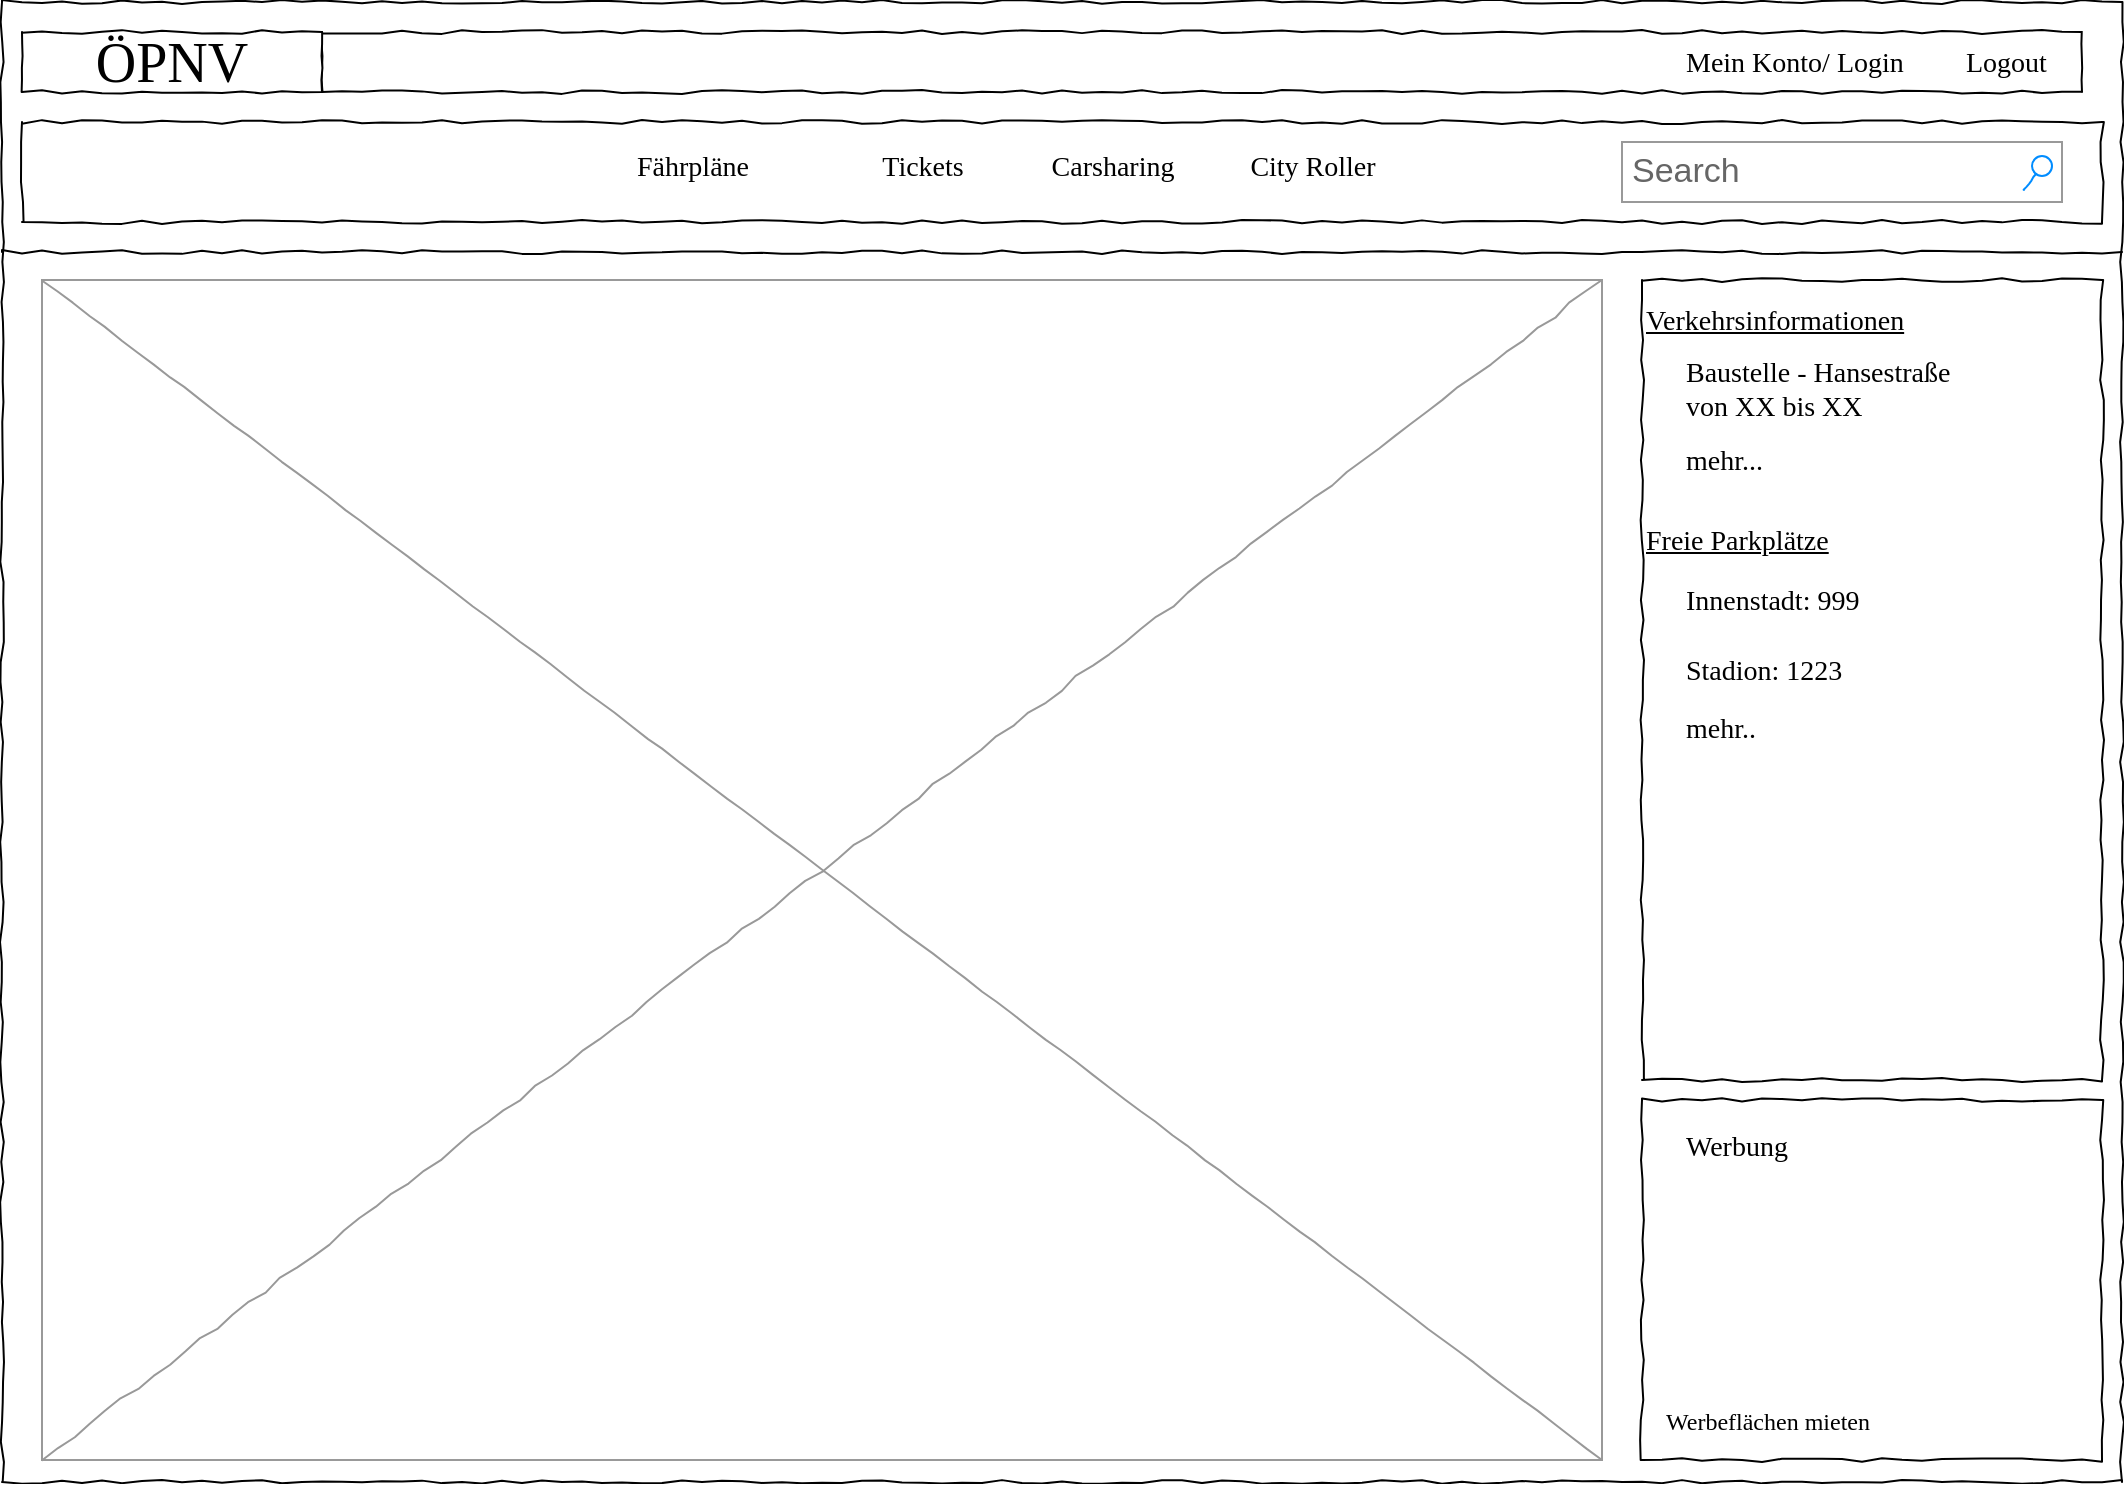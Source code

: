<mxfile version="13.0.3" type="device"><diagram name="Page-1" id="03018318-947c-dd8e-b7a3-06fadd420f32"><mxGraphModel dx="2066" dy="1220" grid="1" gridSize="10" guides="1" tooltips="1" connect="1" arrows="1" fold="1" page="1" pageScale="1" pageWidth="1100" pageHeight="850" background="#ffffff" math="0" shadow="0"><root><mxCell id="0"/><mxCell id="1" parent="0"/><mxCell id="677b7b8949515195-1" value="" style="whiteSpace=wrap;html=1;rounded=0;shadow=0;labelBackgroundColor=none;strokeColor=#000000;strokeWidth=1;fillColor=none;fontFamily=Verdana;fontSize=12;fontColor=#000000;align=center;comic=1;" parent="1" vertex="1"><mxGeometry x="20" y="20" width="1060" height="740" as="geometry"/></mxCell><mxCell id="ljuJIR-OlPDHKhFzCb8V-7" value="" style="whiteSpace=wrap;html=1;rounded=0;shadow=0;labelBackgroundColor=none;strokeWidth=1;fontFamily=Verdana;fontSize=28;align=center;comic=1;" vertex="1" parent="1"><mxGeometry x="180" y="35" width="880" height="30" as="geometry"/></mxCell><mxCell id="677b7b8949515195-10" value="" style="whiteSpace=wrap;html=1;rounded=0;shadow=0;labelBackgroundColor=none;strokeWidth=1;fillColor=none;fontFamily=Verdana;fontSize=12;align=center;comic=1;" parent="1" vertex="1"><mxGeometry x="30" y="80" width="1040" height="50" as="geometry"/></mxCell><mxCell id="677b7b8949515195-2" value="ÖPNV" style="whiteSpace=wrap;html=1;rounded=0;shadow=0;labelBackgroundColor=none;strokeWidth=1;fontFamily=Verdana;fontSize=28;align=center;comic=1;" parent="1" vertex="1"><mxGeometry x="30" y="35" width="150" height="30" as="geometry"/></mxCell><mxCell id="677b7b8949515195-3" value="Search" style="strokeWidth=1;shadow=0;dashed=0;align=center;html=1;shape=mxgraph.mockup.forms.searchBox;strokeColor=#999999;mainText=;strokeColor2=#008cff;fontColor=#666666;fontSize=17;align=left;spacingLeft=3;rounded=0;labelBackgroundColor=none;comic=1;" parent="1" vertex="1"><mxGeometry x="830" y="90" width="220" height="30" as="geometry"/></mxCell><mxCell id="677b7b8949515195-4" value="Mein Konto/ Login" style="text;html=1;points=[];align=left;verticalAlign=top;spacingTop=-4;fontSize=14;fontFamily=Verdana" parent="1" vertex="1"><mxGeometry x="860" y="40" width="130" height="20" as="geometry"/></mxCell><mxCell id="677b7b8949515195-5" value="Logout" style="text;html=1;points=[];align=left;verticalAlign=top;spacingTop=-4;fontSize=14;fontFamily=Verdana" parent="1" vertex="1"><mxGeometry x="1000" y="40" width="60" height="20" as="geometry"/></mxCell><mxCell id="677b7b8949515195-9" value="" style="line;strokeWidth=1;html=1;rounded=0;shadow=0;labelBackgroundColor=none;fillColor=none;fontFamily=Verdana;fontSize=14;fontColor=#000000;align=center;comic=1;" parent="1" vertex="1"><mxGeometry x="20" y="140" width="1060" height="10" as="geometry"/></mxCell><mxCell id="677b7b8949515195-11" value="Tickets" style="text;html=1;points=[];align=center;verticalAlign=middle;spacingTop=-4;fontSize=14;fontFamily=Verdana" parent="1" vertex="1"><mxGeometry x="440" y="80" width="80" height="50" as="geometry"/></mxCell><mxCell id="677b7b8949515195-16" value="" style="verticalLabelPosition=bottom;shadow=0;dashed=0;align=center;html=1;verticalAlign=top;strokeWidth=1;shape=mxgraph.mockup.graphics.simpleIcon;strokeColor=#999999;rounded=0;labelBackgroundColor=none;fontFamily=Verdana;fontSize=14;fontColor=#000000;comic=1;" parent="1" vertex="1"><mxGeometry x="40" y="159" width="780" height="590" as="geometry"/></mxCell><mxCell id="677b7b8949515195-25" value="" style="whiteSpace=wrap;html=1;rounded=0;shadow=0;labelBackgroundColor=none;strokeWidth=1;fillColor=none;fontFamily=Verdana;fontSize=12;align=center;comic=1;" parent="1" vertex="1"><mxGeometry x="840" y="159" width="230" height="400" as="geometry"/></mxCell><mxCell id="677b7b8949515195-26" value="" style="whiteSpace=wrap;html=1;rounded=0;shadow=0;labelBackgroundColor=none;strokeWidth=1;fillColor=none;fontFamily=Verdana;fontSize=12;align=center;comic=1;" parent="1" vertex="1"><mxGeometry x="840" y="569" width="230" height="180" as="geometry"/></mxCell><mxCell id="677b7b8949515195-42" value="Werbung" style="text;html=1;points=[];align=left;verticalAlign=top;spacingTop=-4;fontSize=14;fontFamily=Verdana" parent="1" vertex="1"><mxGeometry x="860" y="582" width="170" height="20" as="geometry"/></mxCell><mxCell id="677b7b8949515195-44" value="Verkehrsinformationen" style="text;html=1;points=[];align=left;verticalAlign=top;spacingTop=-4;fontSize=14;fontFamily=Verdana;strokeColor=none;fontStyle=4" parent="1" vertex="1"><mxGeometry x="840" y="169" width="170" height="20" as="geometry"/></mxCell><mxCell id="677b7b8949515195-45" value="Baustelle - Hansestraße&lt;br&gt;von XX bis XX" style="text;html=1;points=[];align=left;verticalAlign=top;spacingTop=-4;fontSize=14;fontFamily=Verdana" parent="1" vertex="1"><mxGeometry x="860" y="195" width="170" height="40" as="geometry"/></mxCell><mxCell id="677b7b8949515195-46" value="mehr..." style="text;html=1;points=[];align=left;verticalAlign=top;spacingTop=-4;fontSize=14;fontFamily=Verdana" parent="1" vertex="1"><mxGeometry x="860" y="239" width="170" height="20" as="geometry"/></mxCell><mxCell id="677b7b8949515195-48" value="Innenstadt: 999" style="text;html=1;points=[];align=left;verticalAlign=top;spacingTop=-4;fontSize=14;fontFamily=Verdana" parent="1" vertex="1"><mxGeometry x="860" y="309" width="170" height="20" as="geometry"/></mxCell><mxCell id="677b7b8949515195-49" value="Stadion: 1223" style="text;html=1;points=[];align=left;verticalAlign=top;spacingTop=-4;fontSize=14;fontFamily=Verdana" parent="1" vertex="1"><mxGeometry x="860" y="344" width="170" height="20" as="geometry"/></mxCell><mxCell id="ljuJIR-OlPDHKhFzCb8V-2" value="Freie Parkplätze" style="text;html=1;points=[];align=left;verticalAlign=top;spacingTop=-4;fontSize=14;fontFamily=Verdana;strokeColor=none;fontStyle=4" vertex="1" parent="1"><mxGeometry x="840" y="279" width="170" height="20" as="geometry"/></mxCell><mxCell id="ljuJIR-OlPDHKhFzCb8V-3" value="Carsharing" style="text;html=1;points=[];align=center;verticalAlign=middle;spacingTop=-4;fontSize=14;fontFamily=Verdana" vertex="1" parent="1"><mxGeometry x="530" y="80" width="90" height="50" as="geometry"/></mxCell><mxCell id="ljuJIR-OlPDHKhFzCb8V-4" value="City Roller" style="text;html=1;points=[];align=center;verticalAlign=middle;spacingTop=-4;fontSize=14;fontFamily=Verdana" vertex="1" parent="1"><mxGeometry x="630" y="80" width="90" height="50" as="geometry"/></mxCell><mxCell id="ljuJIR-OlPDHKhFzCb8V-5" value="mehr.." style="text;html=1;points=[];align=left;verticalAlign=top;spacingTop=-4;fontSize=14;fontFamily=Verdana" vertex="1" parent="1"><mxGeometry x="860" y="373" width="170" height="20" as="geometry"/></mxCell><mxCell id="ljuJIR-OlPDHKhFzCb8V-12" value="Fährpläne" style="text;html=1;points=[];align=center;verticalAlign=middle;spacingTop=-4;fontSize=14;fontFamily=Verdana" vertex="1" parent="1"><mxGeometry x="300" y="80" width="130" height="50" as="geometry"/></mxCell><mxCell id="ljuJIR-OlPDHKhFzCb8V-13" value="Werbeflächen mieten" style="text;html=1;points=[];align=left;verticalAlign=top;spacingTop=-4;fontSize=12;fontFamily=Verdana" vertex="1" parent="1"><mxGeometry x="850" y="720" width="210" height="20" as="geometry"/></mxCell></root></mxGraphModel></diagram></mxfile>
